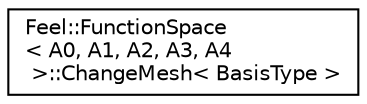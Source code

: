 digraph "Graphical Class Hierarchy"
{
 // LATEX_PDF_SIZE
  edge [fontname="Helvetica",fontsize="10",labelfontname="Helvetica",labelfontsize="10"];
  node [fontname="Helvetica",fontsize="10",shape=record];
  rankdir="LR";
  Node0 [label="Feel::FunctionSpace\l\< A0, A1, A2, A3, A4\l \>::ChangeMesh\< BasisType \>",height=0.2,width=0.4,color="black", fillcolor="white", style="filled",URL="$structFeel_1_1FunctionSpace_1_1ChangeMesh.html",tooltip=" "];
}
